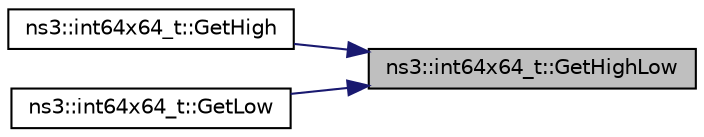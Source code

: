 digraph "ns3::int64x64_t::GetHighLow"
{
 // LATEX_PDF_SIZE
  edge [fontname="Helvetica",fontsize="10",labelfontname="Helvetica",labelfontsize="10"];
  node [fontname="Helvetica",fontsize="10",shape=record];
  rankdir="RL";
  Node1 [label="ns3::int64x64_t::GetHighLow",height=0.2,width=0.4,color="black", fillcolor="grey75", style="filled", fontcolor="black",tooltip="Get the high and low portions of this value."];
  Node1 -> Node2 [dir="back",color="midnightblue",fontsize="10",style="solid",fontname="Helvetica"];
  Node2 [label="ns3::int64x64_t::GetHigh",height=0.2,width=0.4,color="black", fillcolor="white", style="filled",URL="$classns3_1_1int64x64__t.html#a94b61a40bcecf4d3f079d19056712121",tooltip="Get the integer portion."];
  Node1 -> Node3 [dir="back",color="midnightblue",fontsize="10",style="solid",fontname="Helvetica"];
  Node3 [label="ns3::int64x64_t::GetLow",height=0.2,width=0.4,color="black", fillcolor="white", style="filled",URL="$classns3_1_1int64x64__t.html#aa2b93753116e40d92524eea656de6ec1",tooltip="Get the fractional portion of this value, unscaled."];
}

